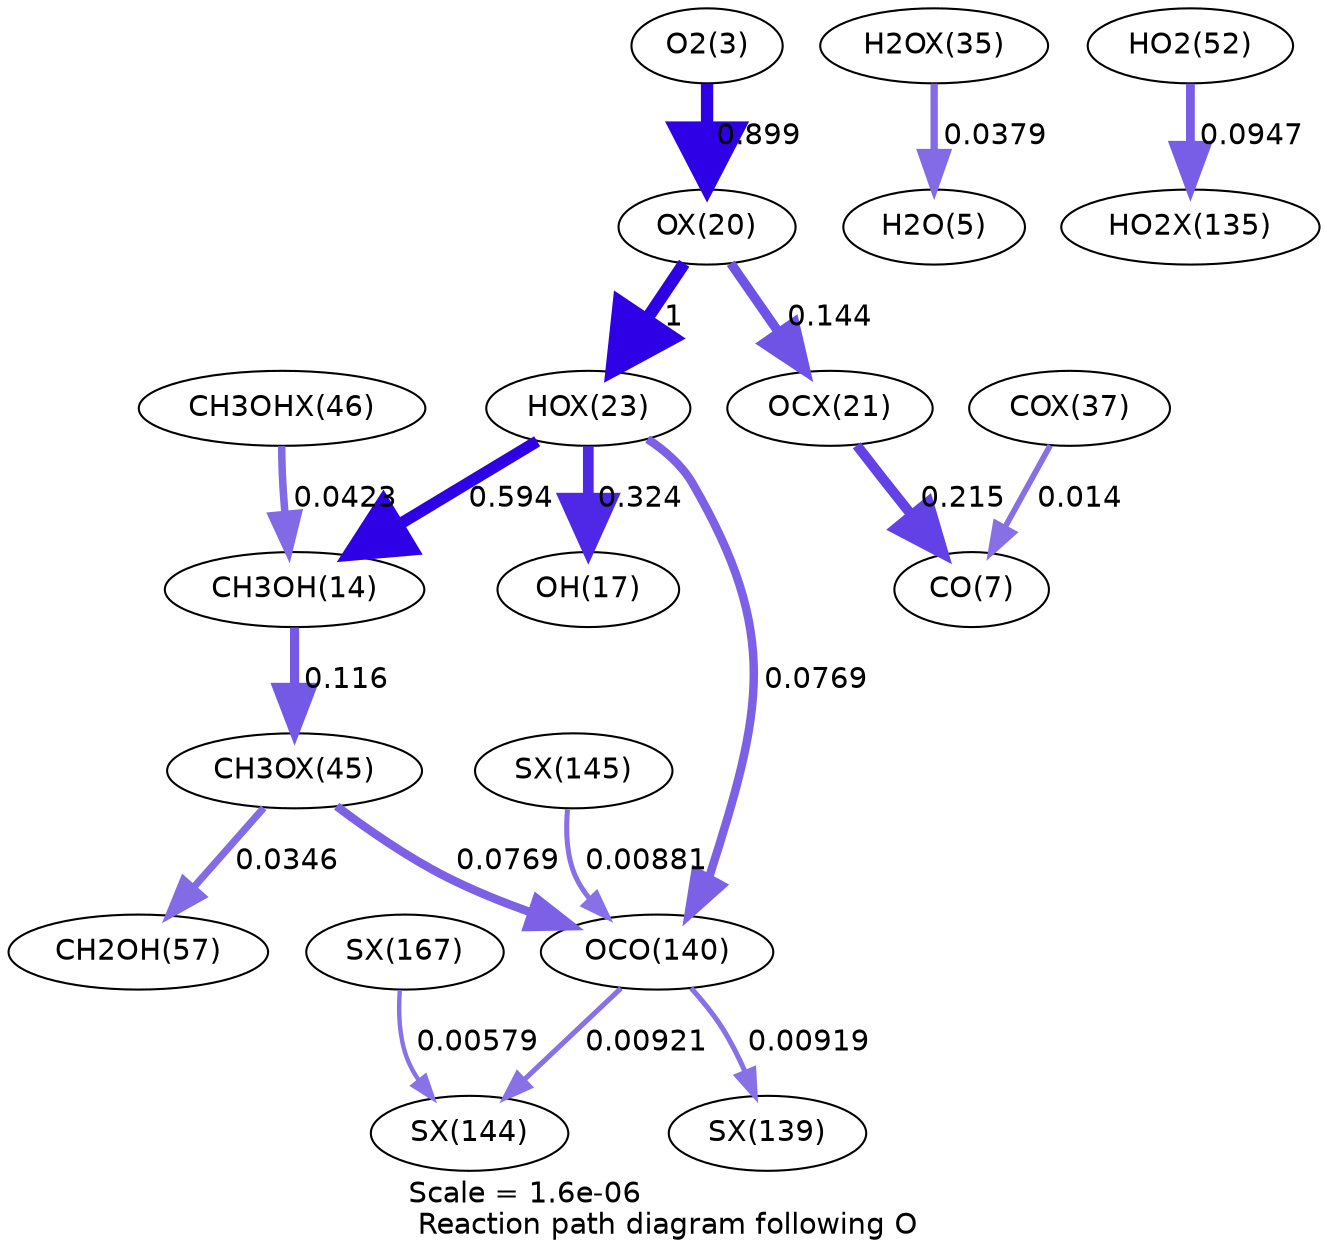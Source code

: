 digraph reaction_paths {
center=1;
s5 -> s45[fontname="Helvetica", penwidth=5.92, arrowsize=2.96, color="0.7, 1.4, 0.9"
, label=" 0.899"];
s45 -> s48[fontname="Helvetica", penwidth=6, arrowsize=3, color="0.7, 1.5, 0.9"
, label=" 1"];
s45 -> s46[fontname="Helvetica", penwidth=4.54, arrowsize=2.27, color="0.7, 0.644, 0.9"
, label=" 0.144"];
s48 -> s16[fontname="Helvetica", penwidth=5.61, arrowsize=2.8, color="0.7, 1.09, 0.9"
, label=" 0.594"];
s48 -> s19[fontname="Helvetica", penwidth=5.15, arrowsize=2.57, color="0.7, 0.824, 0.9"
, label=" 0.324"];
s48 -> s31[fontname="Helvetica", penwidth=4.06, arrowsize=2.03, color="0.7, 0.577, 0.9"
, label=" 0.0769"];
s64 -> s16[fontname="Helvetica", penwidth=3.61, arrowsize=1.81, color="0.7, 0.542, 0.9"
, label=" 0.0423"];
s16 -> s63[fontname="Helvetica", penwidth=4.38, arrowsize=2.19, color="0.7, 0.616, 0.9"
, label=" 0.116"];
s55 -> s7[fontname="Helvetica", penwidth=3.53, arrowsize=1.76, color="0.7, 0.538, 0.9"
, label=" 0.0379"];
s63 -> s31[fontname="Helvetica", penwidth=4.06, arrowsize=2.03, color="0.7, 0.577, 0.9"
, label=" 0.0769"];
s63 -> s25[fontname="Helvetica", penwidth=3.46, arrowsize=1.73, color="0.7, 0.535, 0.9"
, label=" 0.0346"];
s73 -> s31[fontname="Helvetica", penwidth=2.43, arrowsize=1.21, color="0.7, 0.509, 0.9"
, label=" 0.00881"];
s31 -> s71[fontname="Helvetica", penwidth=2.46, arrowsize=1.23, color="0.7, 0.509, 0.9"
, label=" 0.00919"];
s31 -> s72[fontname="Helvetica", penwidth=2.46, arrowsize=1.23, color="0.7, 0.509, 0.9"
, label=" 0.00921"];
s78 -> s72[fontname="Helvetica", penwidth=2.11, arrowsize=1.06, color="0.7, 0.506, 0.9"
, label=" 0.00579"];
s21 -> s69[fontname="Helvetica", penwidth=4.22, arrowsize=2.11, color="0.7, 0.595, 0.9"
, label=" 0.0947"];
s46 -> s9[fontname="Helvetica", penwidth=4.84, arrowsize=2.42, color="0.7, 0.715, 0.9"
, label=" 0.215"];
s57 -> s9[fontname="Helvetica", penwidth=2.78, arrowsize=1.39, color="0.7, 0.514, 0.9"
, label=" 0.014"];
s5 [ fontname="Helvetica", label="O2(3)"];
s7 [ fontname="Helvetica", label="H2O(5)"];
s9 [ fontname="Helvetica", label="CO(7)"];
s16 [ fontname="Helvetica", label="CH3OH(14)"];
s19 [ fontname="Helvetica", label="OH(17)"];
s21 [ fontname="Helvetica", label="HO2(52)"];
s25 [ fontname="Helvetica", label="CH2OH(57)"];
s31 [ fontname="Helvetica", label="OCO(140)"];
s45 [ fontname="Helvetica", label="OX(20)"];
s46 [ fontname="Helvetica", label="OCX(21)"];
s48 [ fontname="Helvetica", label="HOX(23)"];
s55 [ fontname="Helvetica", label="H2OX(35)"];
s57 [ fontname="Helvetica", label="COX(37)"];
s63 [ fontname="Helvetica", label="CH3OX(45)"];
s64 [ fontname="Helvetica", label="CH3OHX(46)"];
s69 [ fontname="Helvetica", label="HO2X(135)"];
s71 [ fontname="Helvetica", label="SX(139)"];
s72 [ fontname="Helvetica", label="SX(144)"];
s73 [ fontname="Helvetica", label="SX(145)"];
s78 [ fontname="Helvetica", label="SX(167)"];
 label = "Scale = 1.6e-06\l Reaction path diagram following O";
 fontname = "Helvetica";
}
